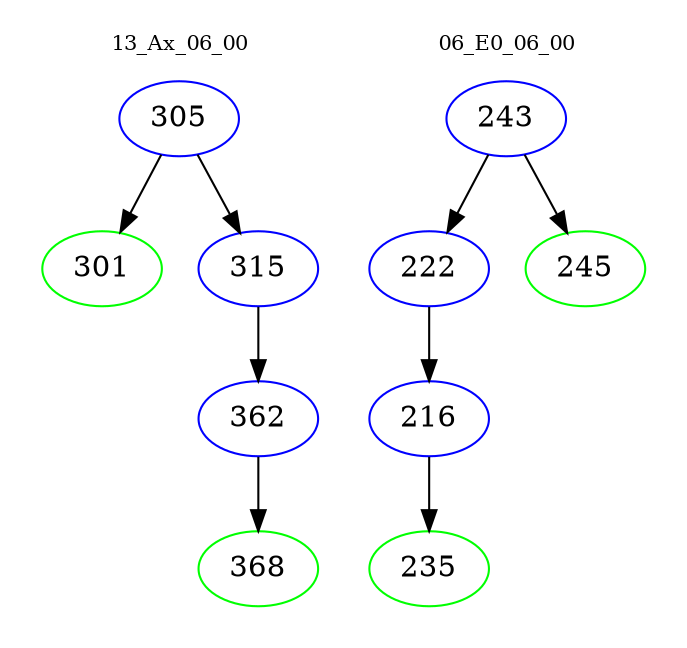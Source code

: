 digraph{
subgraph cluster_0 {
color = white
label = "13_Ax_06_00";
fontsize=10;
T0_305 [label="305", color="blue"]
T0_305 -> T0_301 [color="black"]
T0_301 [label="301", color="green"]
T0_305 -> T0_315 [color="black"]
T0_315 [label="315", color="blue"]
T0_315 -> T0_362 [color="black"]
T0_362 [label="362", color="blue"]
T0_362 -> T0_368 [color="black"]
T0_368 [label="368", color="green"]
}
subgraph cluster_1 {
color = white
label = "06_E0_06_00";
fontsize=10;
T1_243 [label="243", color="blue"]
T1_243 -> T1_222 [color="black"]
T1_222 [label="222", color="blue"]
T1_222 -> T1_216 [color="black"]
T1_216 [label="216", color="blue"]
T1_216 -> T1_235 [color="black"]
T1_235 [label="235", color="green"]
T1_243 -> T1_245 [color="black"]
T1_245 [label="245", color="green"]
}
}
